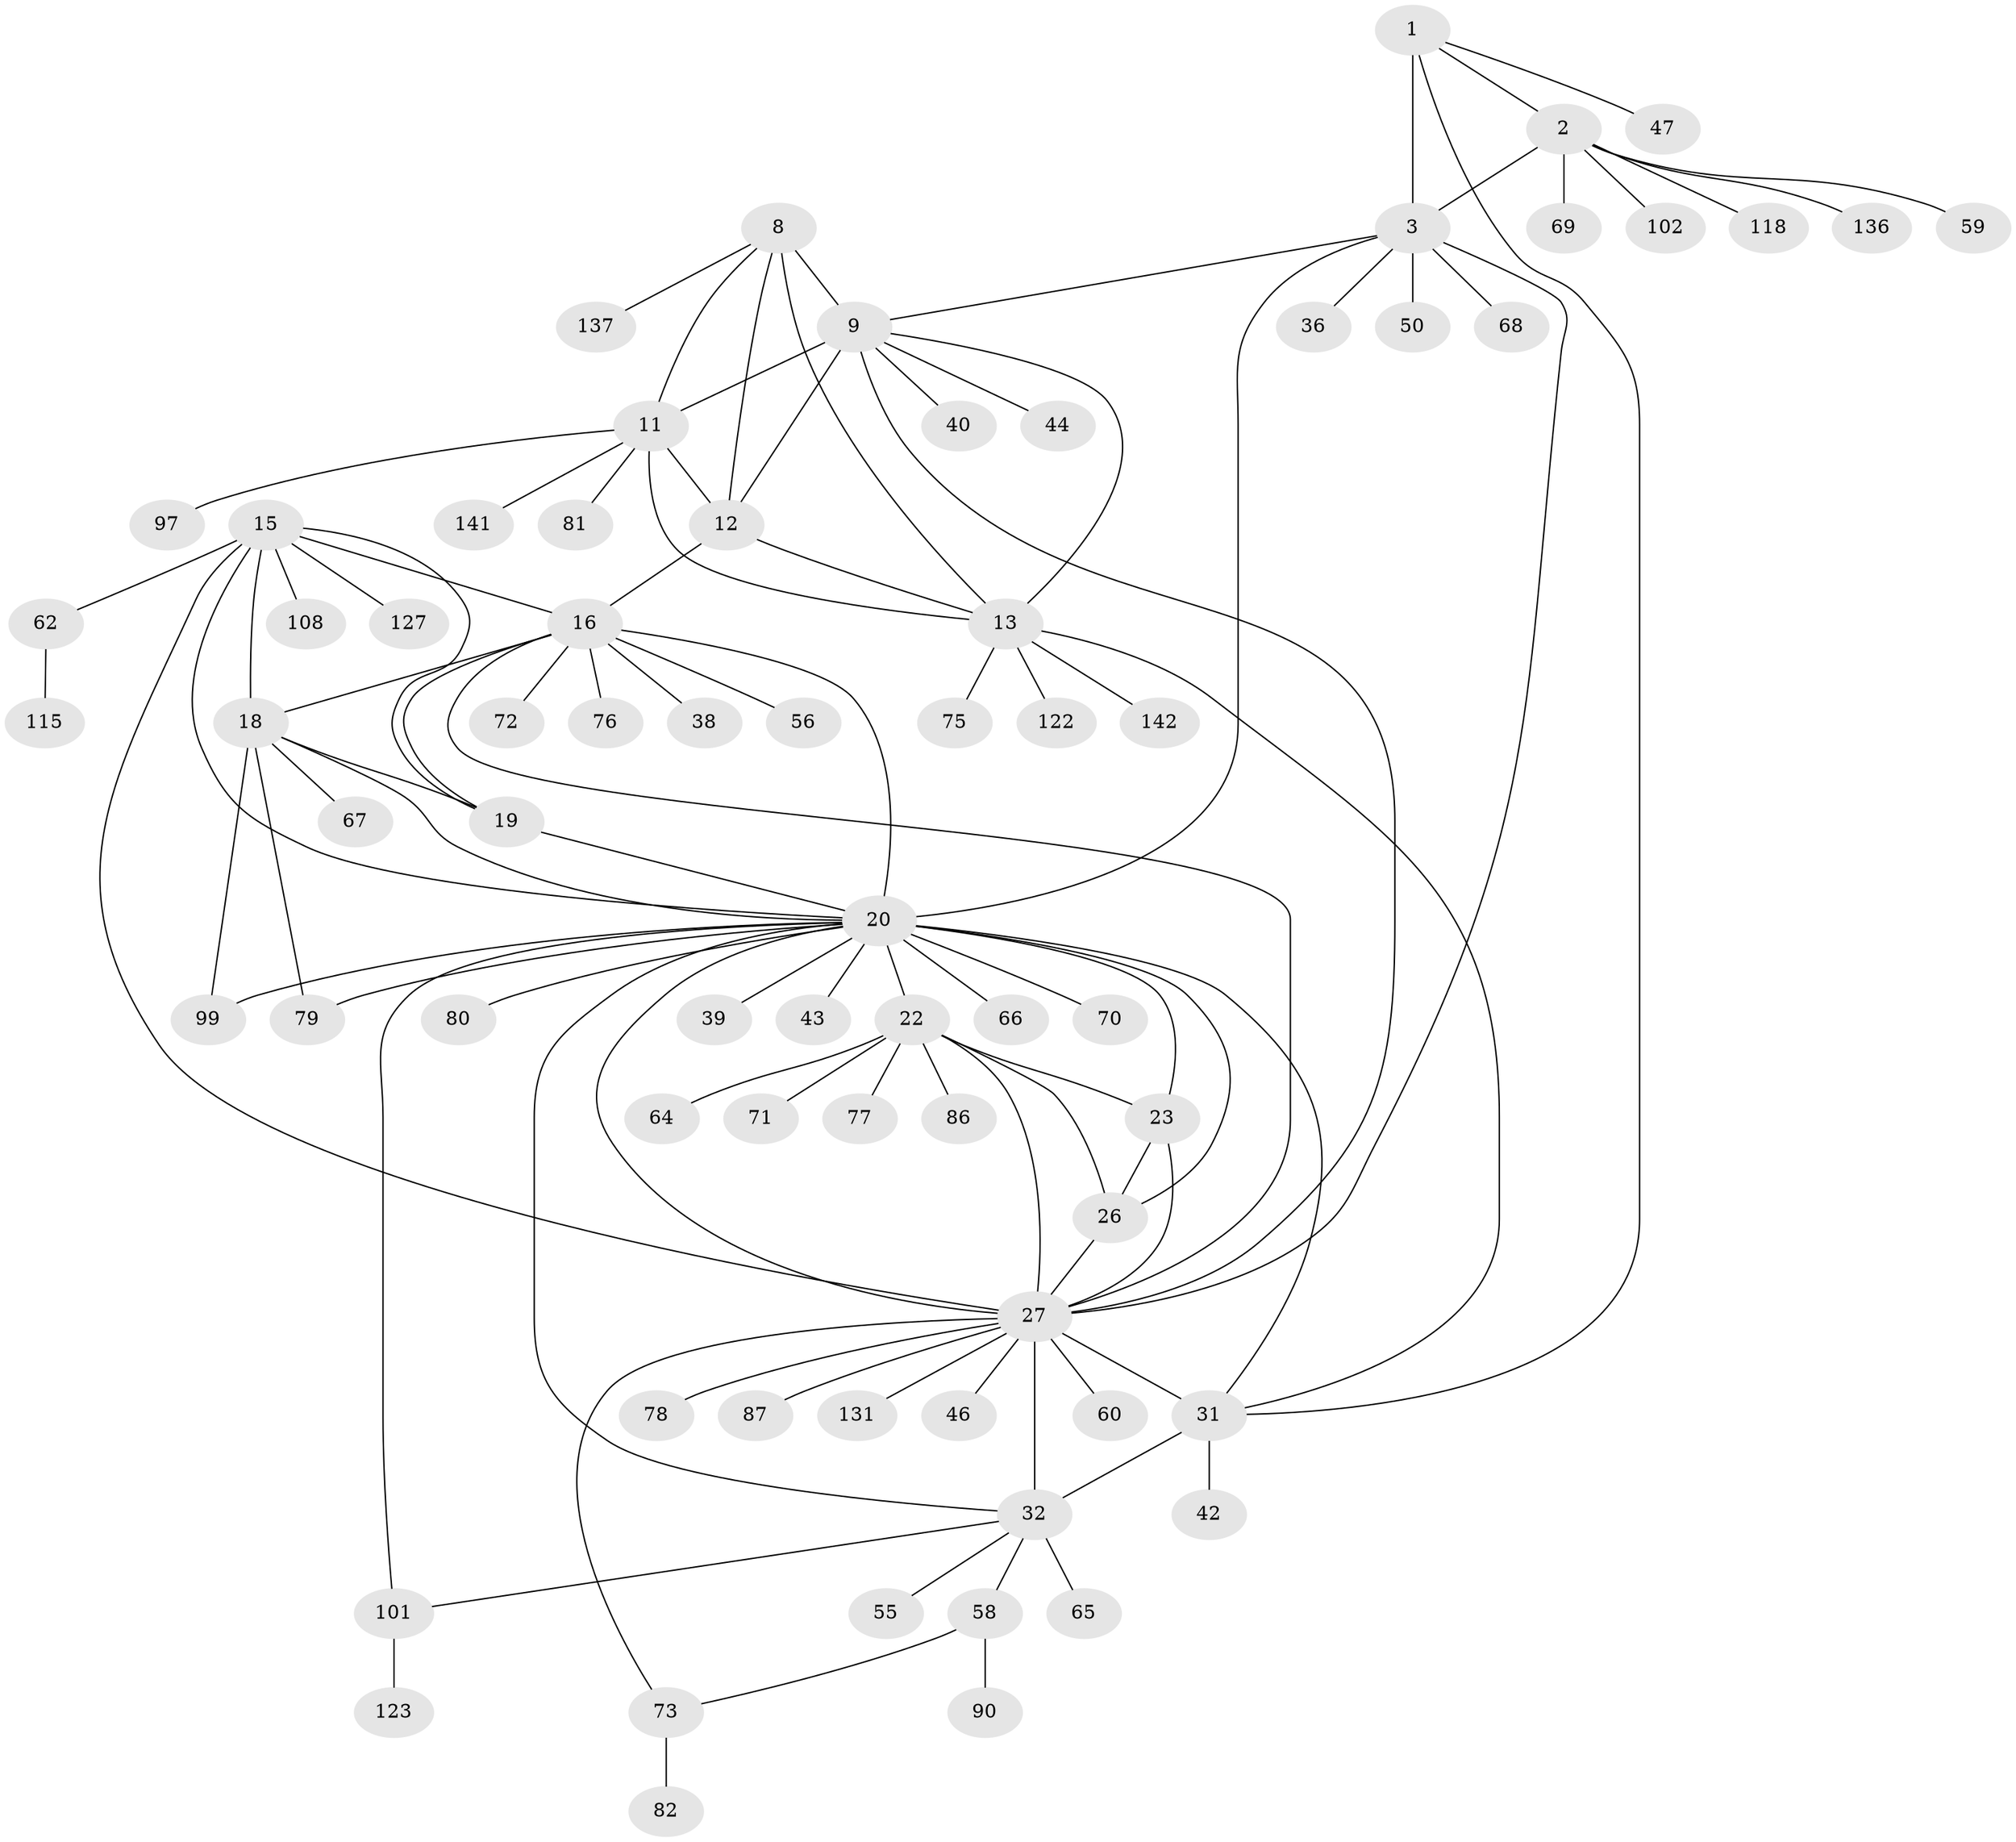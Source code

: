 // original degree distribution, {8: 0.06293706293706294, 11: 0.027972027972027972, 7: 0.04895104895104895, 9: 0.02097902097902098, 10: 0.027972027972027972, 12: 0.027972027972027972, 6: 0.013986013986013986, 14: 0.006993006993006993, 13: 0.006993006993006993, 1: 0.5314685314685315, 2: 0.17482517482517482, 4: 0.013986013986013986, 3: 0.02097902097902098, 5: 0.013986013986013986}
// Generated by graph-tools (version 1.1) at 2025/15/03/09/25 04:15:48]
// undirected, 71 vertices, 103 edges
graph export_dot {
graph [start="1"]
  node [color=gray90,style=filled];
  1;
  2;
  3 [super="+4"];
  8 [super="+10+107+117+37"];
  9 [super="+14+41+96"];
  11 [super="+63+89+139+106"];
  12 [super="+112"];
  13;
  15 [super="+92+134"];
  16 [super="+17"];
  18 [super="+57"];
  19;
  20 [super="+25+30+21+88"];
  22 [super="+24+45+128+28"];
  23;
  26 [super="+114"];
  27 [super="+133+109+29+51"];
  31 [super="+34+135"];
  32 [super="+54+53+94+49+104+35+113+85"];
  36;
  38;
  39 [super="+48"];
  40;
  42 [super="+93"];
  43 [super="+100"];
  44;
  46;
  47 [super="+52"];
  50;
  55;
  56;
  58;
  59 [super="+98"];
  60 [super="+120"];
  62;
  64;
  65;
  66 [super="+116"];
  67;
  68;
  69;
  70 [super="+140"];
  71;
  72;
  73 [super="+95+74+84"];
  75 [super="+124"];
  76;
  77;
  78;
  79;
  80;
  81;
  82;
  86;
  87;
  90 [super="+103"];
  97;
  99 [super="+121+138"];
  101;
  102;
  108;
  115;
  118;
  122;
  123;
  127;
  131;
  136;
  137;
  141;
  142;
  1 -- 2;
  1 -- 3 [weight=5];
  1 -- 47;
  1 -- 31;
  2 -- 3 [weight=5];
  2 -- 59;
  2 -- 69;
  2 -- 102;
  2 -- 118;
  2 -- 136;
  3 -- 68;
  3 -- 36;
  3 -- 9;
  3 -- 50;
  3 -- 20 [weight=4];
  3 -- 27;
  8 -- 9 [weight=4];
  8 -- 11 [weight=2];
  8 -- 12 [weight=2];
  8 -- 13 [weight=2];
  8 -- 137;
  9 -- 11 [weight=2];
  9 -- 12 [weight=2];
  9 -- 13 [weight=2];
  9 -- 27;
  9 -- 40;
  9 -- 44;
  11 -- 12;
  11 -- 13;
  11 -- 81;
  11 -- 141;
  11 -- 97;
  12 -- 13;
  12 -- 16;
  13 -- 31;
  13 -- 75;
  13 -- 122;
  13 -- 142;
  15 -- 16 [weight=2];
  15 -- 18;
  15 -- 19;
  15 -- 20 [weight=3];
  15 -- 62;
  15 -- 108;
  15 -- 127;
  15 -- 27;
  16 -- 18 [weight=2];
  16 -- 19 [weight=2];
  16 -- 20 [weight=4];
  16 -- 38;
  16 -- 72;
  16 -- 76;
  16 -- 56;
  16 -- 27;
  18 -- 19;
  18 -- 20 [weight=2];
  18 -- 67;
  18 -- 79;
  18 -- 99;
  19 -- 20 [weight=2];
  20 -- 43;
  20 -- 101;
  20 -- 39;
  20 -- 79;
  20 -- 80;
  20 -- 22 [weight=4];
  20 -- 23;
  20 -- 26;
  20 -- 27 [weight=3];
  20 -- 31 [weight=3];
  20 -- 32 [weight=2];
  20 -- 66;
  20 -- 99;
  20 -- 70;
  22 -- 23 [weight=3];
  22 -- 26 [weight=3];
  22 -- 27 [weight=3];
  22 -- 64;
  22 -- 71;
  22 -- 77;
  22 -- 86;
  23 -- 26;
  23 -- 27;
  26 -- 27;
  27 -- 87;
  27 -- 73;
  27 -- 32 [weight=4];
  27 -- 131;
  27 -- 78;
  27 -- 46;
  27 -- 60;
  27 -- 31 [weight=4];
  31 -- 32 [weight=4];
  31 -- 42;
  32 -- 101;
  32 -- 65;
  32 -- 58;
  32 -- 55;
  58 -- 73;
  58 -- 90;
  62 -- 115;
  73 -- 82;
  101 -- 123;
}
